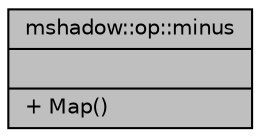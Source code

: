 digraph "mshadow::op::minus"
{
 // LATEX_PDF_SIZE
  edge [fontname="Helvetica",fontsize="10",labelfontname="Helvetica",labelfontsize="10"];
  node [fontname="Helvetica",fontsize="10",shape=record];
  Node1 [label="{mshadow::op::minus\n||+ Map()\l}",height=0.2,width=0.4,color="black", fillcolor="grey75", style="filled", fontcolor="black",tooltip="minus operator"];
}
